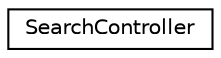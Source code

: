digraph "Graphical Class Hierarchy"
{
  edge [fontname="Helvetica",fontsize="10",labelfontname="Helvetica",labelfontsize="10"];
  node [fontname="Helvetica",fontsize="10",shape=record];
  rankdir="LR";
  Node1 [label="SearchController",height=0.2,width=0.4,color="black", fillcolor="white", style="filled",URL="$class_sagenda_1_1_controllers_1_1_search_controller.html"];
}
